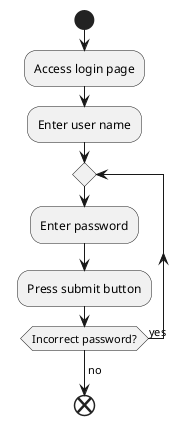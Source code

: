 @startuml Login

start
:Access login page;
:Enter user name;
repeat
    :Enter password;
    :Press submit button;
repeat while (Incorrect password?) is (yes)
->no;

end

@enduml